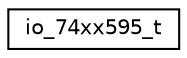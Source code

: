 digraph "Graphical Class Hierarchy"
{
 // LATEX_PDF_SIZE
  edge [fontname="Helvetica",fontsize="10",labelfontname="Helvetica",labelfontsize="10"];
  node [fontname="Helvetica",fontsize="10",shape=record];
  rankdir="LR";
  Node0 [label="io_74xx595_t",height=0.2,width=0.4,color="black", fillcolor="white", style="filled",URL="$structio__74xx595__t.html",tooltip=" "];
}
